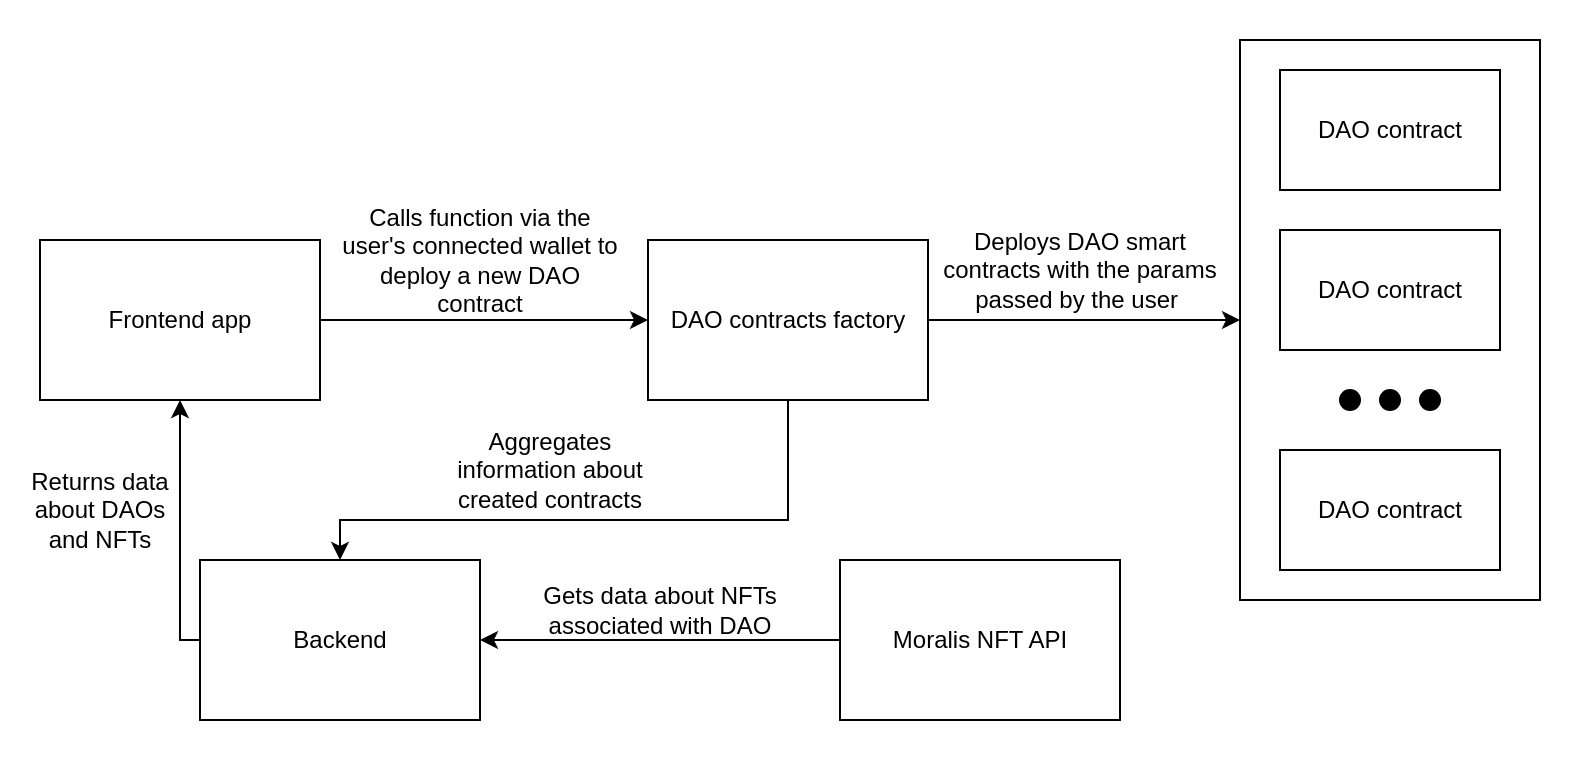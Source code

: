 <mxfile version="21.0.10" type="device"><diagram name="Strona-1" id="DqgXRpdWQzTA8E06TGid"><mxGraphModel dx="1195" dy="697" grid="1" gridSize="10" guides="1" tooltips="1" connect="1" arrows="1" fold="1" page="1" pageScale="1" pageWidth="827" pageHeight="1169" math="0" shadow="0"><root><mxCell id="0"/><mxCell id="1" parent="0"/><mxCell id="lCgJ02gJ4ZarVDaD6ZZY-30" value="" style="rounded=0;whiteSpace=wrap;html=1;strokeColor=none;" vertex="1" parent="1"><mxGeometry x="20" width="790" height="380" as="geometry"/></mxCell><mxCell id="lCgJ02gJ4ZarVDaD6ZZY-16" value="" style="rounded=0;whiteSpace=wrap;html=1;" vertex="1" parent="1"><mxGeometry x="640" y="20" width="150" height="280" as="geometry"/></mxCell><mxCell id="lCgJ02gJ4ZarVDaD6ZZY-3" value="" style="edgeStyle=orthogonalEdgeStyle;rounded=0;orthogonalLoop=1;jettySize=auto;html=1;" edge="1" parent="1" source="lCgJ02gJ4ZarVDaD6ZZY-1" target="lCgJ02gJ4ZarVDaD6ZZY-2"><mxGeometry relative="1" as="geometry"><Array as="points"><mxPoint x="260" y="160"/><mxPoint x="260" y="160"/></Array></mxGeometry></mxCell><mxCell id="lCgJ02gJ4ZarVDaD6ZZY-1" value="Frontend app" style="rounded=0;whiteSpace=wrap;html=1;" vertex="1" parent="1"><mxGeometry x="40" y="120" width="140" height="80" as="geometry"/></mxCell><mxCell id="lCgJ02gJ4ZarVDaD6ZZY-15" style="edgeStyle=orthogonalEdgeStyle;rounded=0;orthogonalLoop=1;jettySize=auto;html=1;exitX=1;exitY=0.5;exitDx=0;exitDy=0;" edge="1" parent="1" source="lCgJ02gJ4ZarVDaD6ZZY-2"><mxGeometry relative="1" as="geometry"><mxPoint x="640" y="160" as="targetPoint"/></mxGeometry></mxCell><mxCell id="lCgJ02gJ4ZarVDaD6ZZY-21" style="edgeStyle=orthogonalEdgeStyle;rounded=0;orthogonalLoop=1;jettySize=auto;html=1;exitX=0.5;exitY=1;exitDx=0;exitDy=0;entryX=0.5;entryY=0;entryDx=0;entryDy=0;" edge="1" parent="1" source="lCgJ02gJ4ZarVDaD6ZZY-2" target="lCgJ02gJ4ZarVDaD6ZZY-17"><mxGeometry relative="1" as="geometry"><Array as="points"><mxPoint x="414" y="260"/><mxPoint x="190" y="260"/></Array></mxGeometry></mxCell><mxCell id="lCgJ02gJ4ZarVDaD6ZZY-2" value="DAO contracts factory" style="rounded=0;whiteSpace=wrap;html=1;spacingLeft=2;spacingRight=2;" vertex="1" parent="1"><mxGeometry x="344" y="120" width="140" height="80" as="geometry"/></mxCell><mxCell id="lCgJ02gJ4ZarVDaD6ZZY-4" value="DAO contract" style="rounded=0;whiteSpace=wrap;html=1;spacingLeft=2;spacingRight=2;" vertex="1" parent="1"><mxGeometry x="660" y="35" width="110" height="60" as="geometry"/></mxCell><mxCell id="lCgJ02gJ4ZarVDaD6ZZY-6" value="DAO contract" style="rounded=0;whiteSpace=wrap;html=1;spacingLeft=2;spacingRight=2;" vertex="1" parent="1"><mxGeometry x="660" y="115" width="110" height="60" as="geometry"/></mxCell><mxCell id="lCgJ02gJ4ZarVDaD6ZZY-8" value="DAO contract" style="rounded=0;whiteSpace=wrap;html=1;spacingLeft=2;spacingRight=2;" vertex="1" parent="1"><mxGeometry x="660" y="225" width="110" height="60" as="geometry"/></mxCell><mxCell id="lCgJ02gJ4ZarVDaD6ZZY-9" value="" style="ellipse;whiteSpace=wrap;html=1;aspect=fixed;fillColor=#000000;" vertex="1" parent="1"><mxGeometry x="690" y="195" width="10" height="10" as="geometry"/></mxCell><mxCell id="lCgJ02gJ4ZarVDaD6ZZY-10" value="" style="ellipse;whiteSpace=wrap;html=1;aspect=fixed;fillColor=#000000;" vertex="1" parent="1"><mxGeometry x="710" y="195" width="10" height="10" as="geometry"/></mxCell><mxCell id="lCgJ02gJ4ZarVDaD6ZZY-11" value="" style="ellipse;whiteSpace=wrap;html=1;aspect=fixed;fillColor=#000000;" vertex="1" parent="1"><mxGeometry x="730" y="195" width="10" height="10" as="geometry"/></mxCell><mxCell id="lCgJ02gJ4ZarVDaD6ZZY-28" style="edgeStyle=orthogonalEdgeStyle;rounded=0;orthogonalLoop=1;jettySize=auto;html=1;exitX=0;exitY=0.5;exitDx=0;exitDy=0;entryX=0.5;entryY=1;entryDx=0;entryDy=0;" edge="1" parent="1" source="lCgJ02gJ4ZarVDaD6ZZY-17" target="lCgJ02gJ4ZarVDaD6ZZY-1"><mxGeometry relative="1" as="geometry"><Array as="points"><mxPoint x="110" y="320"/></Array></mxGeometry></mxCell><mxCell id="lCgJ02gJ4ZarVDaD6ZZY-17" value="Backend" style="rounded=0;whiteSpace=wrap;html=1;spacingLeft=2;spacingRight=2;" vertex="1" parent="1"><mxGeometry x="120" y="280" width="140" height="80" as="geometry"/></mxCell><mxCell id="lCgJ02gJ4ZarVDaD6ZZY-19" value="Calls function via the user's connected wallet to deploy a new DAO contract" style="text;html=1;strokeColor=none;fillColor=none;align=center;verticalAlign=middle;whiteSpace=wrap;rounded=0;" vertex="1" parent="1"><mxGeometry x="190" y="100" width="140" height="60" as="geometry"/></mxCell><mxCell id="lCgJ02gJ4ZarVDaD6ZZY-20" value="Deploys DAO smart contracts with the params passed by the user&amp;nbsp;" style="text;html=1;strokeColor=none;fillColor=none;align=center;verticalAlign=middle;whiteSpace=wrap;rounded=0;" vertex="1" parent="1"><mxGeometry x="490" y="110" width="140" height="50" as="geometry"/></mxCell><mxCell id="lCgJ02gJ4ZarVDaD6ZZY-22" value="Aggregates information about created contracts" style="text;html=1;strokeColor=none;fillColor=none;align=center;verticalAlign=middle;whiteSpace=wrap;rounded=0;" vertex="1" parent="1"><mxGeometry x="240" y="210" width="110" height="50" as="geometry"/></mxCell><mxCell id="lCgJ02gJ4ZarVDaD6ZZY-25" value="Moralis NFT API" style="rounded=0;whiteSpace=wrap;html=1;spacingLeft=2;spacingRight=2;" vertex="1" parent="1"><mxGeometry x="440" y="280" width="140" height="80" as="geometry"/></mxCell><mxCell id="lCgJ02gJ4ZarVDaD6ZZY-26" value="" style="endArrow=classic;html=1;rounded=0;exitX=0;exitY=0.5;exitDx=0;exitDy=0;entryX=1;entryY=0.5;entryDx=0;entryDy=0;" edge="1" parent="1" source="lCgJ02gJ4ZarVDaD6ZZY-25" target="lCgJ02gJ4ZarVDaD6ZZY-17"><mxGeometry width="50" height="50" relative="1" as="geometry"><mxPoint x="260" y="200" as="sourcePoint"/><mxPoint x="310" y="150" as="targetPoint"/></mxGeometry></mxCell><mxCell id="lCgJ02gJ4ZarVDaD6ZZY-27" value="Gets data about NFTs associated with DAO" style="text;html=1;strokeColor=none;fillColor=none;align=center;verticalAlign=middle;whiteSpace=wrap;rounded=0;" vertex="1" parent="1"><mxGeometry x="280" y="290" width="140" height="30" as="geometry"/></mxCell><mxCell id="lCgJ02gJ4ZarVDaD6ZZY-29" value="Returns data about DAOs and NFTs" style="text;html=1;strokeColor=none;fillColor=none;align=center;verticalAlign=middle;whiteSpace=wrap;rounded=0;" vertex="1" parent="1"><mxGeometry x="30" y="230" width="80" height="50" as="geometry"/></mxCell></root></mxGraphModel></diagram></mxfile>